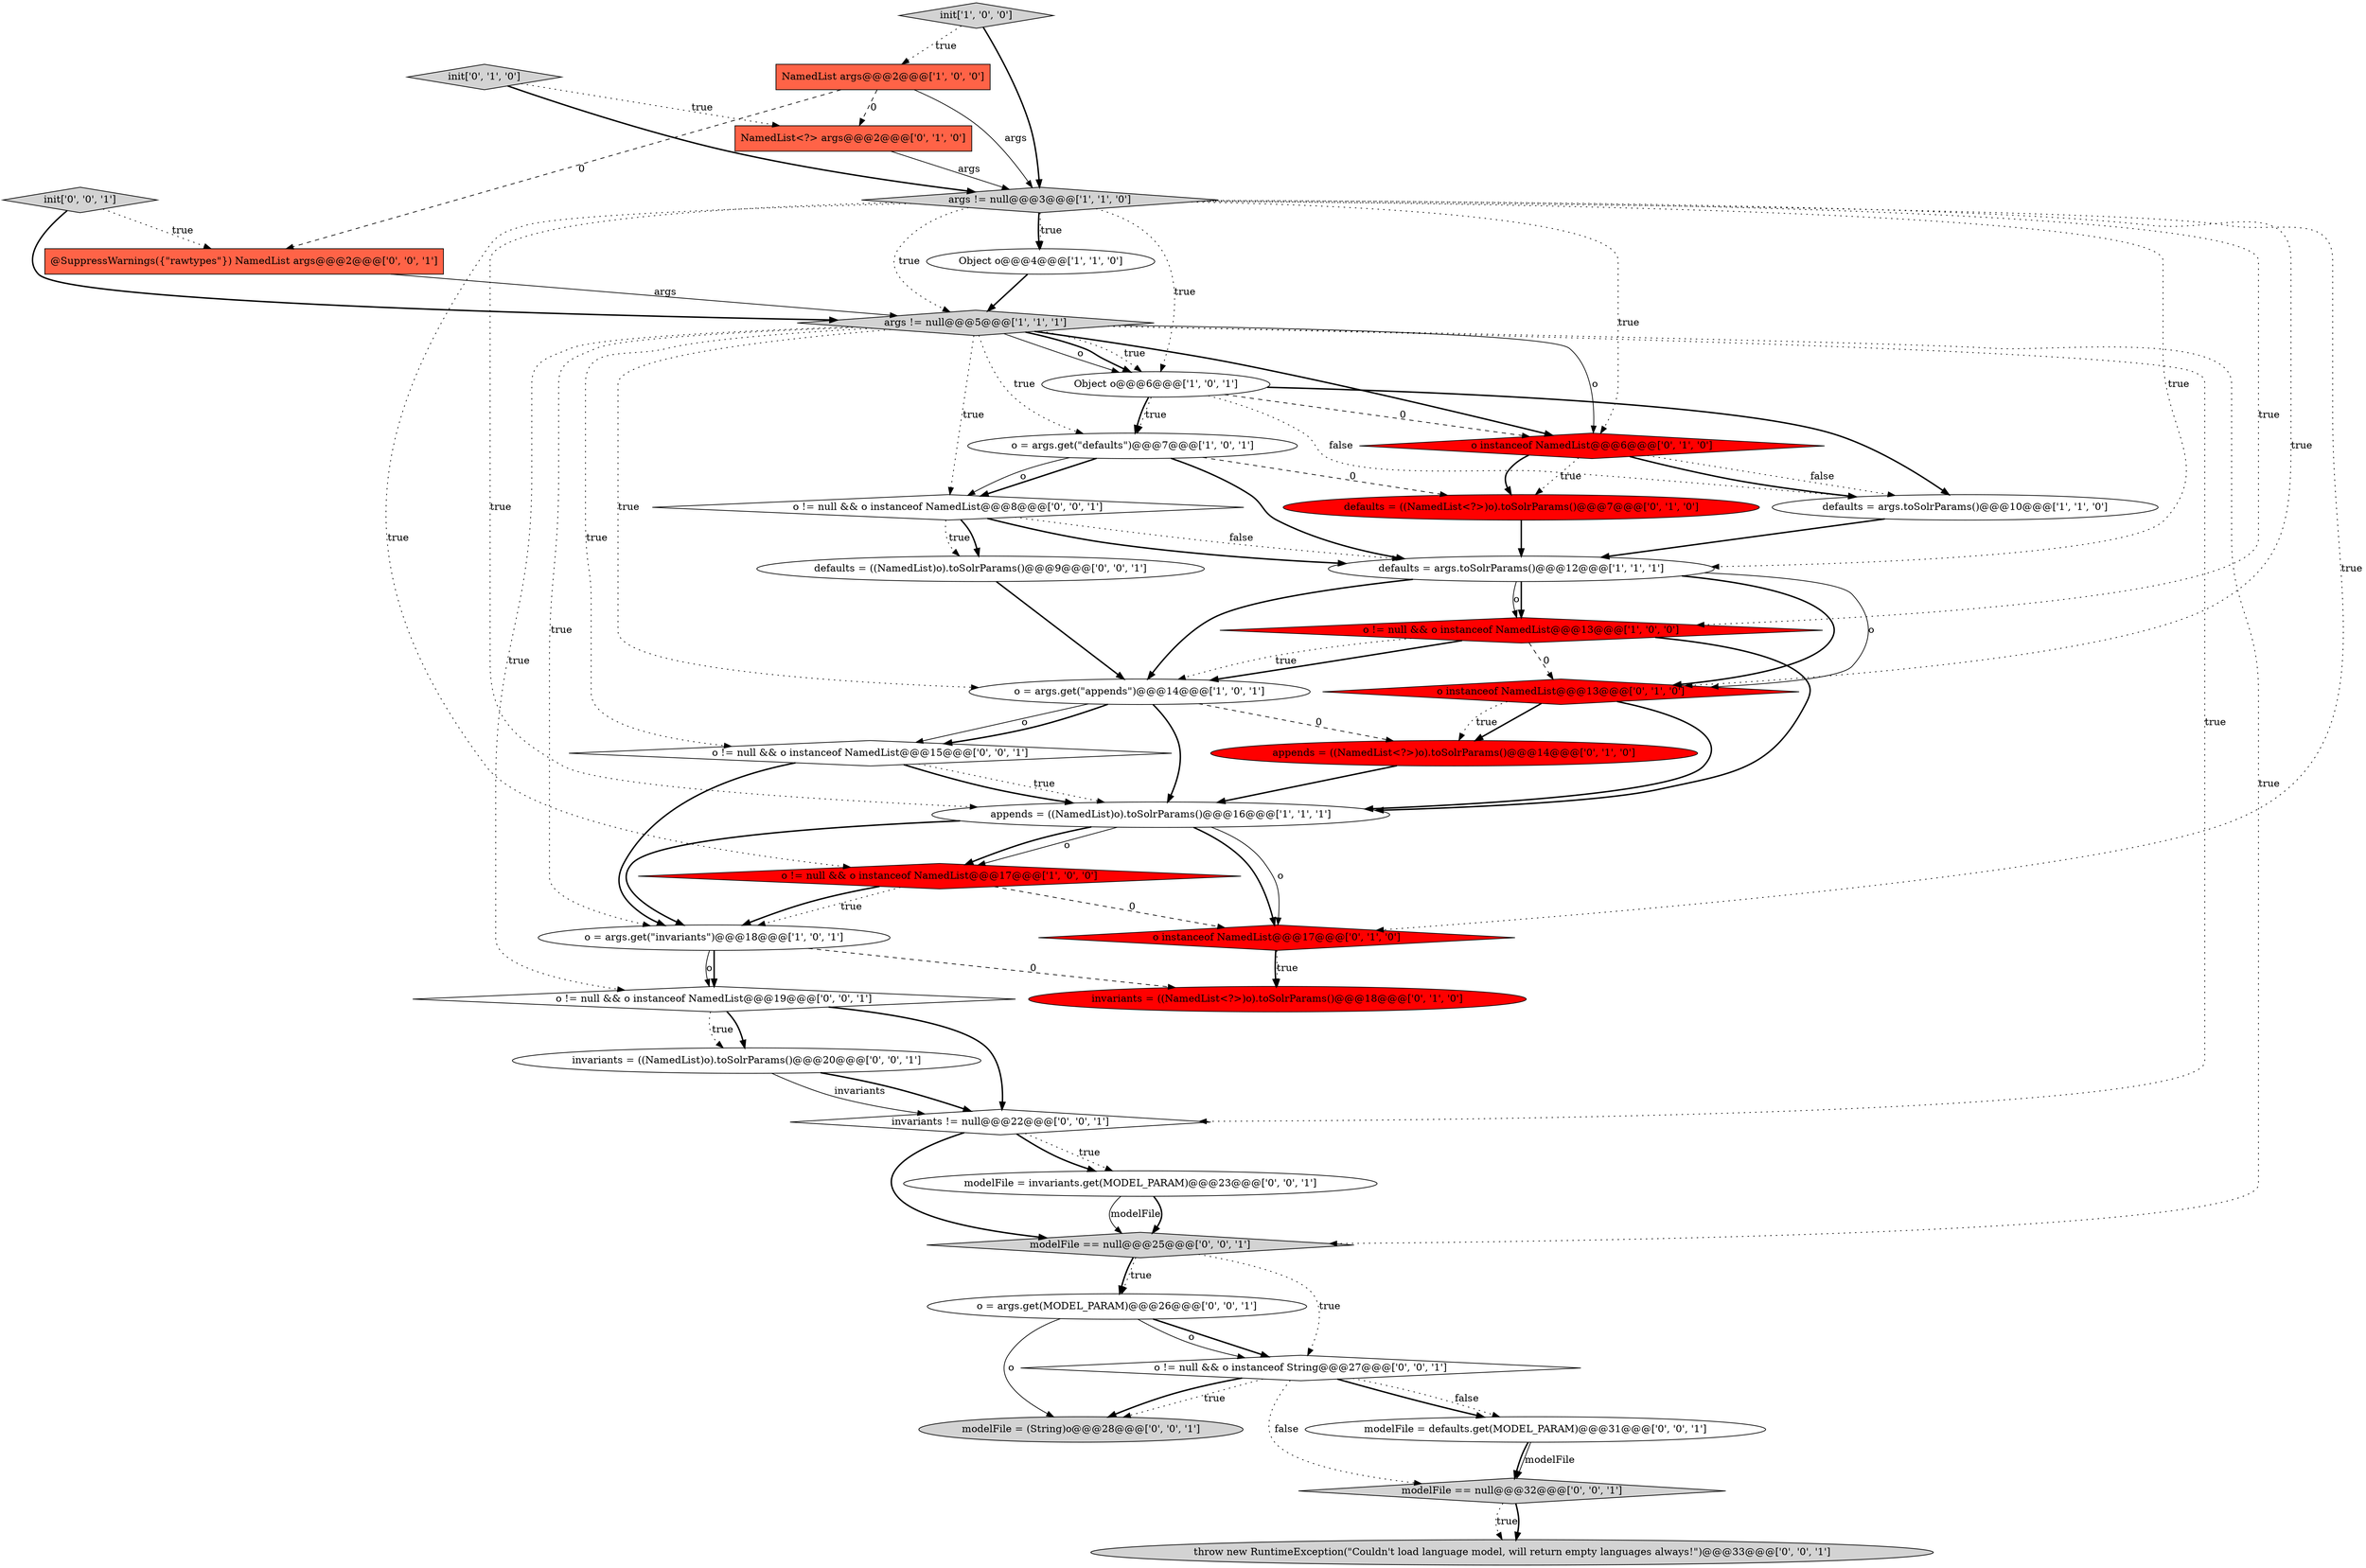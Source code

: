 digraph {
2 [style = filled, label = "Object o@@@6@@@['1', '0', '1']", fillcolor = white, shape = ellipse image = "AAA0AAABBB1BBB"];
11 [style = filled, label = "args != null@@@5@@@['1', '1', '1']", fillcolor = lightgray, shape = diamond image = "AAA0AAABBB1BBB"];
3 [style = filled, label = "o = args.get(\"defaults\")@@@7@@@['1', '0', '1']", fillcolor = white, shape = ellipse image = "AAA0AAABBB1BBB"];
16 [style = filled, label = "o instanceof NamedList@@@6@@@['0', '1', '0']", fillcolor = red, shape = diamond image = "AAA1AAABBB2BBB"];
9 [style = filled, label = "o != null && o instanceof NamedList@@@13@@@['1', '0', '0']", fillcolor = red, shape = diamond image = "AAA1AAABBB1BBB"];
0 [style = filled, label = "defaults = args.toSolrParams()@@@10@@@['1', '1', '0']", fillcolor = white, shape = ellipse image = "AAA0AAABBB1BBB"];
33 [style = filled, label = "modelFile == null@@@32@@@['0', '0', '1']", fillcolor = lightgray, shape = diamond image = "AAA0AAABBB3BBB"];
20 [style = filled, label = "init['0', '1', '0']", fillcolor = lightgray, shape = diamond image = "AAA0AAABBB2BBB"];
13 [style = filled, label = "o = args.get(\"invariants\")@@@18@@@['1', '0', '1']", fillcolor = white, shape = ellipse image = "AAA0AAABBB1BBB"];
36 [style = filled, label = "@SuppressWarnings({\"rawtypes\"}) NamedList args@@@2@@@['0', '0', '1']", fillcolor = tomato, shape = box image = "AAA0AAABBB3BBB"];
4 [style = filled, label = "init['1', '0', '0']", fillcolor = lightgray, shape = diamond image = "AAA0AAABBB1BBB"];
31 [style = filled, label = "invariants = ((NamedList)o).toSolrParams()@@@20@@@['0', '0', '1']", fillcolor = white, shape = ellipse image = "AAA0AAABBB3BBB"];
24 [style = filled, label = "modelFile = (String)o@@@28@@@['0', '0', '1']", fillcolor = lightgray, shape = ellipse image = "AAA0AAABBB3BBB"];
7 [style = filled, label = "o = args.get(\"appends\")@@@14@@@['1', '0', '1']", fillcolor = white, shape = ellipse image = "AAA0AAABBB1BBB"];
35 [style = filled, label = "modelFile = defaults.get(MODEL_PARAM)@@@31@@@['0', '0', '1']", fillcolor = white, shape = ellipse image = "AAA0AAABBB3BBB"];
26 [style = filled, label = "throw new RuntimeException(\"Couldn't load language model, will return empty languages always!\")@@@33@@@['0', '0', '1']", fillcolor = lightgray, shape = ellipse image = "AAA0AAABBB3BBB"];
28 [style = filled, label = "invariants != null@@@22@@@['0', '0', '1']", fillcolor = white, shape = diamond image = "AAA0AAABBB3BBB"];
32 [style = filled, label = "modelFile == null@@@25@@@['0', '0', '1']", fillcolor = lightgray, shape = diamond image = "AAA0AAABBB3BBB"];
25 [style = filled, label = "o = args.get(MODEL_PARAM)@@@26@@@['0', '0', '1']", fillcolor = white, shape = ellipse image = "AAA0AAABBB3BBB"];
12 [style = filled, label = "args != null@@@3@@@['1', '1', '0']", fillcolor = lightgray, shape = diamond image = "AAA0AAABBB1BBB"];
23 [style = filled, label = "o != null && o instanceof NamedList@@@19@@@['0', '0', '1']", fillcolor = white, shape = diamond image = "AAA0AAABBB3BBB"];
1 [style = filled, label = "Object o@@@4@@@['1', '1', '0']", fillcolor = white, shape = ellipse image = "AAA0AAABBB1BBB"];
10 [style = filled, label = "appends = ((NamedList)o).toSolrParams()@@@16@@@['1', '1', '1']", fillcolor = white, shape = ellipse image = "AAA0AAABBB1BBB"];
8 [style = filled, label = "defaults = args.toSolrParams()@@@12@@@['1', '1', '1']", fillcolor = white, shape = ellipse image = "AAA0AAABBB1BBB"];
15 [style = filled, label = "NamedList<?> args@@@2@@@['0', '1', '0']", fillcolor = tomato, shape = box image = "AAA1AAABBB2BBB"];
5 [style = filled, label = "NamedList args@@@2@@@['1', '0', '0']", fillcolor = tomato, shape = box image = "AAA1AAABBB1BBB"];
19 [style = filled, label = "o instanceof NamedList@@@17@@@['0', '1', '0']", fillcolor = red, shape = diamond image = "AAA1AAABBB2BBB"];
6 [style = filled, label = "o != null && o instanceof NamedList@@@17@@@['1', '0', '0']", fillcolor = red, shape = diamond image = "AAA1AAABBB1BBB"];
14 [style = filled, label = "defaults = ((NamedList<?>)o).toSolrParams()@@@7@@@['0', '1', '0']", fillcolor = red, shape = ellipse image = "AAA1AAABBB2BBB"];
21 [style = filled, label = "appends = ((NamedList<?>)o).toSolrParams()@@@14@@@['0', '1', '0']", fillcolor = red, shape = ellipse image = "AAA1AAABBB2BBB"];
34 [style = filled, label = "o != null && o instanceof NamedList@@@15@@@['0', '0', '1']", fillcolor = white, shape = diamond image = "AAA0AAABBB3BBB"];
37 [style = filled, label = "defaults = ((NamedList)o).toSolrParams()@@@9@@@['0', '0', '1']", fillcolor = white, shape = ellipse image = "AAA0AAABBB3BBB"];
22 [style = filled, label = "modelFile = invariants.get(MODEL_PARAM)@@@23@@@['0', '0', '1']", fillcolor = white, shape = ellipse image = "AAA0AAABBB3BBB"];
18 [style = filled, label = "invariants = ((NamedList<?>)o).toSolrParams()@@@18@@@['0', '1', '0']", fillcolor = red, shape = ellipse image = "AAA1AAABBB2BBB"];
27 [style = filled, label = "o != null && o instanceof String@@@27@@@['0', '0', '1']", fillcolor = white, shape = diamond image = "AAA0AAABBB3BBB"];
30 [style = filled, label = "o != null && o instanceof NamedList@@@8@@@['0', '0', '1']", fillcolor = white, shape = diamond image = "AAA0AAABBB3BBB"];
29 [style = filled, label = "init['0', '0', '1']", fillcolor = lightgray, shape = diamond image = "AAA0AAABBB3BBB"];
17 [style = filled, label = "o instanceof NamedList@@@13@@@['0', '1', '0']", fillcolor = red, shape = diamond image = "AAA1AAABBB2BBB"];
21->10 [style = bold, label=""];
16->0 [style = bold, label=""];
10->6 [style = solid, label="o"];
12->8 [style = dotted, label="true"];
15->12 [style = solid, label="args"];
10->19 [style = bold, label=""];
2->0 [style = dotted, label="false"];
9->10 [style = bold, label=""];
9->7 [style = bold, label=""];
31->28 [style = solid, label="invariants"];
33->26 [style = dotted, label="true"];
23->28 [style = bold, label=""];
11->16 [style = solid, label="o"];
11->34 [style = dotted, label="true"];
11->2 [style = dotted, label="true"];
32->25 [style = dotted, label="true"];
35->33 [style = solid, label="modelFile"];
16->0 [style = dotted, label="false"];
22->32 [style = solid, label="modelFile"];
32->25 [style = bold, label=""];
0->8 [style = bold, label=""];
11->28 [style = dotted, label="true"];
8->9 [style = solid, label="o"];
16->14 [style = bold, label=""];
30->8 [style = bold, label=""];
13->18 [style = dashed, label="0"];
3->30 [style = bold, label=""];
17->21 [style = bold, label=""];
29->36 [style = dotted, label="true"];
20->15 [style = dotted, label="true"];
8->17 [style = solid, label="o"];
2->3 [style = dotted, label="true"];
11->7 [style = dotted, label="true"];
11->16 [style = bold, label=""];
12->17 [style = dotted, label="true"];
19->18 [style = bold, label=""];
7->21 [style = dashed, label="0"];
6->13 [style = dotted, label="true"];
12->2 [style = dotted, label="true"];
22->32 [style = bold, label=""];
27->24 [style = dotted, label="true"];
11->13 [style = dotted, label="true"];
12->1 [style = bold, label=""];
1->11 [style = bold, label=""];
12->11 [style = dotted, label="true"];
5->12 [style = solid, label="args"];
8->17 [style = bold, label=""];
25->27 [style = bold, label=""];
12->10 [style = dotted, label="true"];
12->6 [style = dotted, label="true"];
12->19 [style = dotted, label="true"];
2->16 [style = dashed, label="0"];
16->14 [style = dotted, label="true"];
6->19 [style = dashed, label="0"];
14->8 [style = bold, label=""];
31->28 [style = bold, label=""];
17->21 [style = dotted, label="true"];
29->11 [style = bold, label=""];
27->33 [style = dotted, label="false"];
23->31 [style = bold, label=""];
17->10 [style = bold, label=""];
4->5 [style = dotted, label="true"];
11->30 [style = dotted, label="true"];
2->3 [style = bold, label=""];
25->24 [style = solid, label="o"];
34->10 [style = dotted, label="true"];
19->18 [style = dotted, label="true"];
11->2 [style = solid, label="o"];
10->6 [style = bold, label=""];
37->7 [style = bold, label=""];
27->35 [style = bold, label=""];
33->26 [style = bold, label=""];
28->32 [style = bold, label=""];
2->0 [style = bold, label=""];
7->34 [style = solid, label="o"];
10->13 [style = bold, label=""];
3->8 [style = bold, label=""];
6->13 [style = bold, label=""];
28->22 [style = dotted, label="true"];
3->30 [style = solid, label="o"];
4->12 [style = bold, label=""];
13->23 [style = solid, label="o"];
36->11 [style = solid, label="args"];
30->37 [style = dotted, label="true"];
27->24 [style = bold, label=""];
9->7 [style = dotted, label="true"];
27->35 [style = dotted, label="false"];
3->14 [style = dashed, label="0"];
5->15 [style = dashed, label="0"];
11->3 [style = dotted, label="true"];
28->22 [style = bold, label=""];
11->32 [style = dotted, label="true"];
7->10 [style = bold, label=""];
11->23 [style = dotted, label="true"];
34->13 [style = bold, label=""];
35->33 [style = bold, label=""];
12->1 [style = dotted, label="true"];
30->37 [style = bold, label=""];
5->36 [style = dashed, label="0"];
34->10 [style = bold, label=""];
11->2 [style = bold, label=""];
8->7 [style = bold, label=""];
32->27 [style = dotted, label="true"];
7->34 [style = bold, label=""];
12->16 [style = dotted, label="true"];
25->27 [style = solid, label="o"];
9->17 [style = dashed, label="0"];
10->19 [style = solid, label="o"];
30->8 [style = dotted, label="false"];
20->12 [style = bold, label=""];
8->9 [style = bold, label=""];
13->23 [style = bold, label=""];
23->31 [style = dotted, label="true"];
12->9 [style = dotted, label="true"];
}
